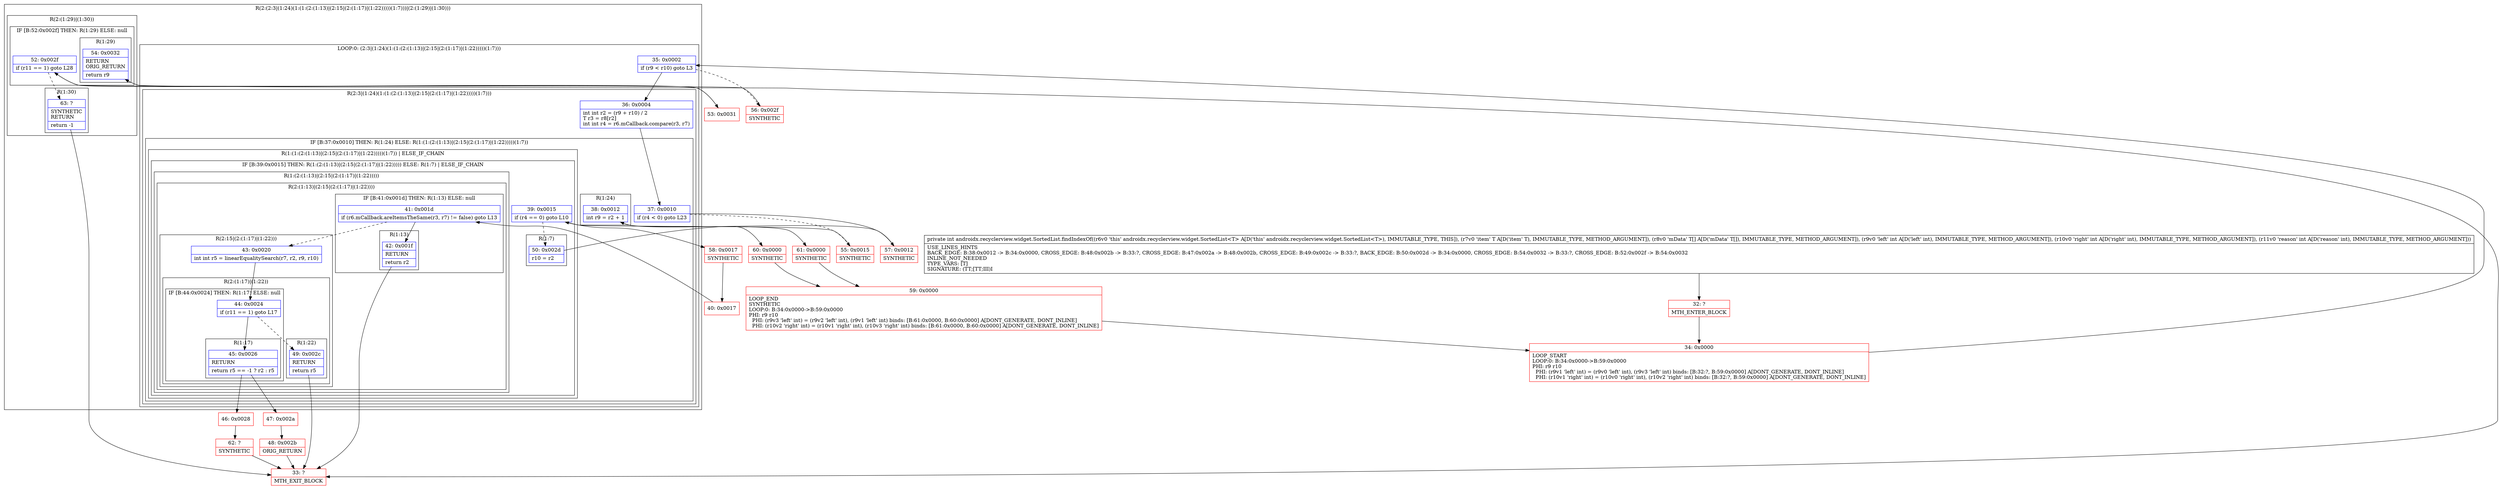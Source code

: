 digraph "CFG forandroidx.recyclerview.widget.SortedList.findIndexOf(Ljava\/lang\/Object;[Ljava\/lang\/Object;III)I" {
subgraph cluster_Region_1104447155 {
label = "R(2:(2:3|(1:24)(1:(1:(2:(1:13)|(2:15|(2:(1:17)|(1:22)))))(1:7)))|(2:(1:29)|(1:30)))";
node [shape=record,color=blue];
subgraph cluster_LoopRegion_1183687010 {
label = "LOOP:0: (2:3|(1:24)(1:(1:(2:(1:13)|(2:15|(2:(1:17)|(1:22)))))(1:7)))";
node [shape=record,color=blue];
Node_35 [shape=record,label="{35\:\ 0x0002|if (r9 \< r10) goto L3\l}"];
subgraph cluster_Region_1066501599 {
label = "R(2:3|(1:24)(1:(1:(2:(1:13)|(2:15|(2:(1:17)|(1:22)))))(1:7)))";
node [shape=record,color=blue];
Node_36 [shape=record,label="{36\:\ 0x0004|int int r2 = (r9 + r10) \/ 2\lT r3 = r8[r2]\lint int r4 = r6.mCallback.compare(r3, r7)\l}"];
subgraph cluster_IfRegion_1457400404 {
label = "IF [B:37:0x0010] THEN: R(1:24) ELSE: R(1:(1:(2:(1:13)|(2:15|(2:(1:17)|(1:22)))))(1:7))";
node [shape=record,color=blue];
Node_37 [shape=record,label="{37\:\ 0x0010|if (r4 \< 0) goto L23\l}"];
subgraph cluster_Region_1098138955 {
label = "R(1:24)";
node [shape=record,color=blue];
Node_38 [shape=record,label="{38\:\ 0x0012|int r9 = r2 + 1\l}"];
}
subgraph cluster_Region_1413656624 {
label = "R(1:(1:(2:(1:13)|(2:15|(2:(1:17)|(1:22)))))(1:7)) | ELSE_IF_CHAIN\l";
node [shape=record,color=blue];
subgraph cluster_IfRegion_546396828 {
label = "IF [B:39:0x0015] THEN: R(1:(2:(1:13)|(2:15|(2:(1:17)|(1:22))))) ELSE: R(1:7) | ELSE_IF_CHAIN\l";
node [shape=record,color=blue];
Node_39 [shape=record,label="{39\:\ 0x0015|if (r4 == 0) goto L10\l}"];
subgraph cluster_Region_236594838 {
label = "R(1:(2:(1:13)|(2:15|(2:(1:17)|(1:22)))))";
node [shape=record,color=blue];
subgraph cluster_Region_1797179640 {
label = "R(2:(1:13)|(2:15|(2:(1:17)|(1:22))))";
node [shape=record,color=blue];
subgraph cluster_IfRegion_1963388225 {
label = "IF [B:41:0x001d] THEN: R(1:13) ELSE: null";
node [shape=record,color=blue];
Node_41 [shape=record,label="{41\:\ 0x001d|if (r6.mCallback.areItemsTheSame(r3, r7) != false) goto L13\l}"];
subgraph cluster_Region_127876903 {
label = "R(1:13)";
node [shape=record,color=blue];
Node_42 [shape=record,label="{42\:\ 0x001f|RETURN\l|return r2\l}"];
}
}
subgraph cluster_Region_1538198151 {
label = "R(2:15|(2:(1:17)|(1:22)))";
node [shape=record,color=blue];
Node_43 [shape=record,label="{43\:\ 0x0020|int int r5 = linearEqualitySearch(r7, r2, r9, r10)\l}"];
subgraph cluster_Region_1077146184 {
label = "R(2:(1:17)|(1:22))";
node [shape=record,color=blue];
subgraph cluster_IfRegion_28383566 {
label = "IF [B:44:0x0024] THEN: R(1:17) ELSE: null";
node [shape=record,color=blue];
Node_44 [shape=record,label="{44\:\ 0x0024|if (r11 == 1) goto L17\l}"];
subgraph cluster_Region_1747174224 {
label = "R(1:17)";
node [shape=record,color=blue];
Node_45 [shape=record,label="{45\:\ 0x0026|RETURN\l|return r5 == \-1 ? r2 : r5\l}"];
}
}
subgraph cluster_Region_1595454737 {
label = "R(1:22)";
node [shape=record,color=blue];
Node_49 [shape=record,label="{49\:\ 0x002c|RETURN\l|return r5\l}"];
}
}
}
}
}
subgraph cluster_Region_186551554 {
label = "R(1:7)";
node [shape=record,color=blue];
Node_50 [shape=record,label="{50\:\ 0x002d|r10 = r2\l}"];
}
}
}
}
}
}
subgraph cluster_Region_1589686648 {
label = "R(2:(1:29)|(1:30))";
node [shape=record,color=blue];
subgraph cluster_IfRegion_1124399952 {
label = "IF [B:52:0x002f] THEN: R(1:29) ELSE: null";
node [shape=record,color=blue];
Node_52 [shape=record,label="{52\:\ 0x002f|if (r11 == 1) goto L28\l}"];
subgraph cluster_Region_486203594 {
label = "R(1:29)";
node [shape=record,color=blue];
Node_54 [shape=record,label="{54\:\ 0x0032|RETURN\lORIG_RETURN\l|return r9\l}"];
}
}
subgraph cluster_Region_361296242 {
label = "R(1:30)";
node [shape=record,color=blue];
Node_63 [shape=record,label="{63\:\ ?|SYNTHETIC\lRETURN\l|return \-1\l}"];
}
}
}
Node_32 [shape=record,color=red,label="{32\:\ ?|MTH_ENTER_BLOCK\l}"];
Node_34 [shape=record,color=red,label="{34\:\ 0x0000|LOOP_START\lLOOP:0: B:34:0x0000\-\>B:59:0x0000\lPHI: r9 r10 \l  PHI: (r9v1 'left' int) = (r9v0 'left' int), (r9v3 'left' int) binds: [B:32:?, B:59:0x0000] A[DONT_GENERATE, DONT_INLINE]\l  PHI: (r10v1 'right' int) = (r10v0 'right' int), (r10v2 'right' int) binds: [B:32:?, B:59:0x0000] A[DONT_GENERATE, DONT_INLINE]\l}"];
Node_55 [shape=record,color=red,label="{55\:\ 0x0015|SYNTHETIC\l}"];
Node_60 [shape=record,color=red,label="{60\:\ 0x0000|SYNTHETIC\l}"];
Node_59 [shape=record,color=red,label="{59\:\ 0x0000|LOOP_END\lSYNTHETIC\lLOOP:0: B:34:0x0000\-\>B:59:0x0000\lPHI: r9 r10 \l  PHI: (r9v3 'left' int) = (r9v2 'left' int), (r9v1 'left' int) binds: [B:61:0x0000, B:60:0x0000] A[DONT_GENERATE, DONT_INLINE]\l  PHI: (r10v2 'right' int) = (r10v1 'right' int), (r10v3 'right' int) binds: [B:61:0x0000, B:60:0x0000] A[DONT_GENERATE, DONT_INLINE]\l}"];
Node_58 [shape=record,color=red,label="{58\:\ 0x0017|SYNTHETIC\l}"];
Node_40 [shape=record,color=red,label="{40\:\ 0x0017}"];
Node_33 [shape=record,color=red,label="{33\:\ ?|MTH_EXIT_BLOCK\l}"];
Node_46 [shape=record,color=red,label="{46\:\ 0x0028}"];
Node_62 [shape=record,color=red,label="{62\:\ ?|SYNTHETIC\l}"];
Node_47 [shape=record,color=red,label="{47\:\ 0x002a}"];
Node_48 [shape=record,color=red,label="{48\:\ 0x002b|ORIG_RETURN\l}"];
Node_57 [shape=record,color=red,label="{57\:\ 0x0012|SYNTHETIC\l}"];
Node_61 [shape=record,color=red,label="{61\:\ 0x0000|SYNTHETIC\l}"];
Node_56 [shape=record,color=red,label="{56\:\ 0x002f|SYNTHETIC\l}"];
Node_53 [shape=record,color=red,label="{53\:\ 0x0031}"];
MethodNode[shape=record,label="{private int androidx.recyclerview.widget.SortedList.findIndexOf((r6v0 'this' androidx.recyclerview.widget.SortedList\<T\> A[D('this' androidx.recyclerview.widget.SortedList\<T\>), IMMUTABLE_TYPE, THIS]), (r7v0 'item' T A[D('item' T), IMMUTABLE_TYPE, METHOD_ARGUMENT]), (r8v0 'mData' T[] A[D('mData' T[]), IMMUTABLE_TYPE, METHOD_ARGUMENT]), (r9v0 'left' int A[D('left' int), IMMUTABLE_TYPE, METHOD_ARGUMENT]), (r10v0 'right' int A[D('right' int), IMMUTABLE_TYPE, METHOD_ARGUMENT]), (r11v0 'reason' int A[D('reason' int), IMMUTABLE_TYPE, METHOD_ARGUMENT]))  | USE_LINES_HINTS\lBACK_EDGE: B:38:0x0012 \-\> B:34:0x0000, CROSS_EDGE: B:48:0x002b \-\> B:33:?, CROSS_EDGE: B:47:0x002a \-\> B:48:0x002b, CROSS_EDGE: B:49:0x002c \-\> B:33:?, BACK_EDGE: B:50:0x002d \-\> B:34:0x0000, CROSS_EDGE: B:54:0x0032 \-\> B:33:?, CROSS_EDGE: B:52:0x002f \-\> B:54:0x0032\lINLINE_NOT_NEEDED\lTYPE_VARS: [T]\lSIGNATURE: (TT;[TT;III)I\l}"];
MethodNode -> Node_32;Node_35 -> Node_36;
Node_35 -> Node_56[style=dashed];
Node_36 -> Node_37;
Node_37 -> Node_55[style=dashed];
Node_37 -> Node_57;
Node_38 -> Node_61;
Node_39 -> Node_50[style=dashed];
Node_39 -> Node_58;
Node_41 -> Node_42;
Node_41 -> Node_43[style=dashed];
Node_42 -> Node_33;
Node_43 -> Node_44;
Node_44 -> Node_45;
Node_44 -> Node_49[style=dashed];
Node_45 -> Node_46;
Node_45 -> Node_47;
Node_49 -> Node_33;
Node_50 -> Node_60;
Node_52 -> Node_53;
Node_52 -> Node_63[style=dashed];
Node_54 -> Node_33;
Node_63 -> Node_33;
Node_32 -> Node_34;
Node_34 -> Node_35;
Node_55 -> Node_39;
Node_60 -> Node_59;
Node_59 -> Node_34;
Node_58 -> Node_40;
Node_40 -> Node_41;
Node_46 -> Node_62;
Node_62 -> Node_33;
Node_47 -> Node_48;
Node_48 -> Node_33;
Node_57 -> Node_38;
Node_61 -> Node_59;
Node_56 -> Node_52;
Node_53 -> Node_54;
}


